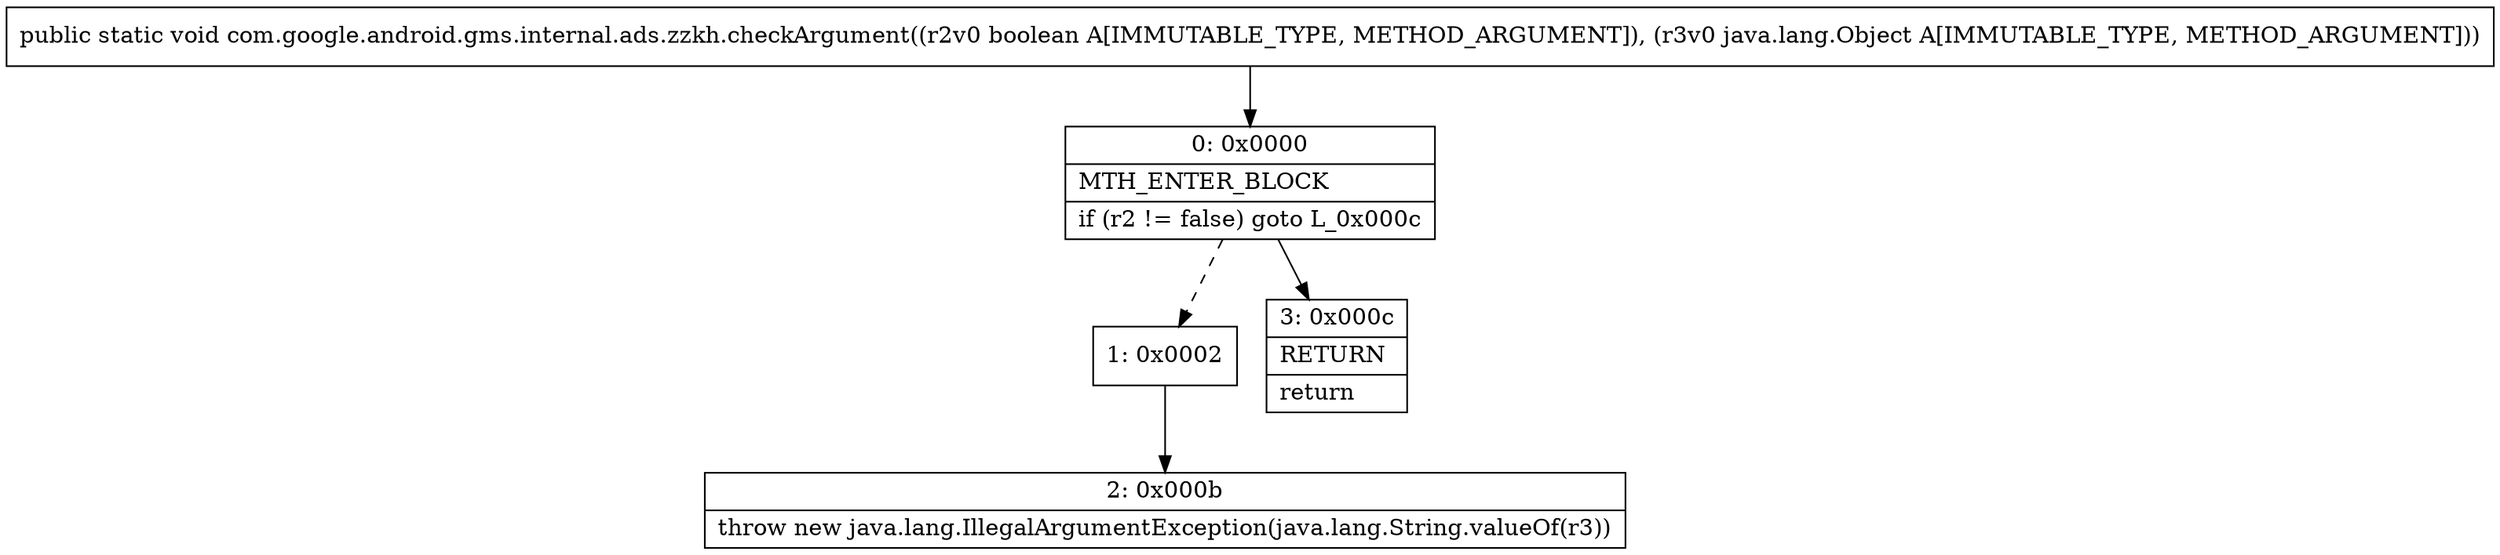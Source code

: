 digraph "CFG forcom.google.android.gms.internal.ads.zzkh.checkArgument(ZLjava\/lang\/Object;)V" {
Node_0 [shape=record,label="{0\:\ 0x0000|MTH_ENTER_BLOCK\l|if (r2 != false) goto L_0x000c\l}"];
Node_1 [shape=record,label="{1\:\ 0x0002}"];
Node_2 [shape=record,label="{2\:\ 0x000b|throw new java.lang.IllegalArgumentException(java.lang.String.valueOf(r3))\l}"];
Node_3 [shape=record,label="{3\:\ 0x000c|RETURN\l|return\l}"];
MethodNode[shape=record,label="{public static void com.google.android.gms.internal.ads.zzkh.checkArgument((r2v0 boolean A[IMMUTABLE_TYPE, METHOD_ARGUMENT]), (r3v0 java.lang.Object A[IMMUTABLE_TYPE, METHOD_ARGUMENT])) }"];
MethodNode -> Node_0;
Node_0 -> Node_1[style=dashed];
Node_0 -> Node_3;
Node_1 -> Node_2;
}

